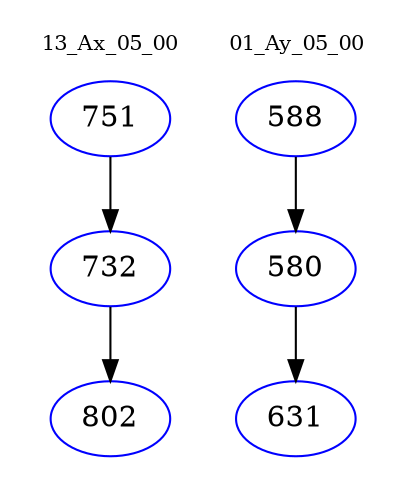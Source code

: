 digraph{
subgraph cluster_0 {
color = white
label = "13_Ax_05_00";
fontsize=10;
T0_751 [label="751", color="blue"]
T0_751 -> T0_732 [color="black"]
T0_732 [label="732", color="blue"]
T0_732 -> T0_802 [color="black"]
T0_802 [label="802", color="blue"]
}
subgraph cluster_1 {
color = white
label = "01_Ay_05_00";
fontsize=10;
T1_588 [label="588", color="blue"]
T1_588 -> T1_580 [color="black"]
T1_580 [label="580", color="blue"]
T1_580 -> T1_631 [color="black"]
T1_631 [label="631", color="blue"]
}
}
